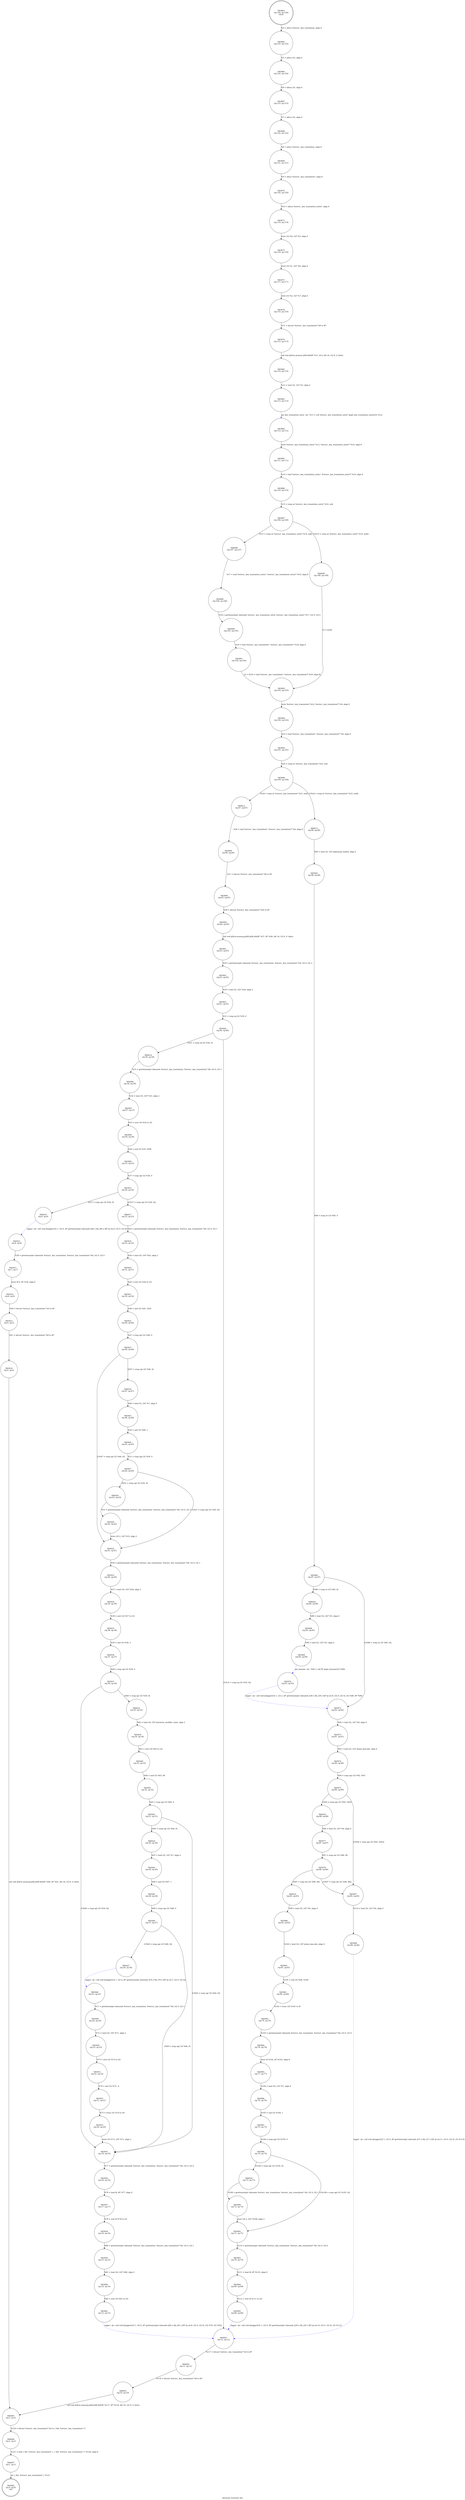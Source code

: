 digraph xkeymap_translate_key {
label="xkeymap_translate_key"
83862 [label="N83862\n(rp:0, ep:0)\nexit", shape="doublecircle"]
83863 [label="N83863\n(rp:126, ep:126)\nentry", shape="doublecircle"]
83863 -> 83865 [label="%4 = alloca %struct._key_translation, align 8"]
83865 [label="N83865\n(rp:125, ep:125)", shape="circle"]
83865 -> 83866 [label="%5 = alloca i32, align 4"]
83866 [label="N83866\n(rp:124, ep:124)", shape="circle"]
83866 -> 83867 [label="%6 = alloca i32, align 4"]
83867 [label="N83867\n(rp:123, ep:123)", shape="circle"]
83867 -> 83868 [label="%7 = alloca i32, align 4"]
83868 [label="N83868\n(rp:122, ep:122)", shape="circle"]
83868 -> 83869 [label="%8 = alloca %struct._key_translation, align 8"]
83869 [label="N83869\n(rp:121, ep:121)", shape="circle"]
83869 -> 83870 [label="%9 = alloca %struct._key_translation*, align 8"]
83870 [label="N83870\n(rp:120, ep:120)", shape="circle"]
83870 -> 83871 [label="%10 = alloca %struct._key_translation_entry*, align 8"]
83871 [label="N83871\n(rp:119, ep:119)", shape="circle"]
83871 -> 83873 [label="store i32 %0, i32* %5, align 4"]
83873 [label="N83873\n(rp:118, ep:118)", shape="circle"]
83873 -> 83875 [label="store i32 %1, i32* %6, align 4"]
83875 [label="N83875\n(rp:117, ep:117)", shape="circle"]
83875 -> 83878 [label="store i32 %2, i32* %7, align 4"]
83878 [label="N83878\n(rp:116, ep:116)", shape="circle"]
83878 -> 83879 [label="%11 = bitcast %struct._key_translation* %8 to i8*"]
83879 [label="N83879\n(rp:115, ep:115)", shape="circle"]
83879 -> 83882 [label="call void @llvm.memset.p0i8.i64(i8* %11, i8 0, i64 16, i32 8, i1 false)"]
83882 [label="N83882\n(rp:114, ep:114)", shape="circle"]
83882 -> 83883 [label="%12 = load i32, i32* %5, align 4"]
83883 [label="N83883\n(rp:113, ep:113)", shape="circle"]
83883 -> 83884 [label="get_key_translation_entry --@-- %13 = call %struct._key_translation_entry* @get_key_translation_entry(i32 %12)", style="dashed", color="blue"]
83884 [label="N83884\n(rp:112, ep:112)", shape="circle"]
83884 -> 83885 [label="store %struct._key_translation_entry* %13, %struct._key_translation_entry** %10, align 8"]
83885 [label="N83885\n(rp:111, ep:111)", shape="circle"]
83885 -> 83886 [label="%14 = load %struct._key_translation_entry*, %struct._key_translation_entry** %10, align 8"]
83886 [label="N83886\n(rp:110, ep:110)", shape="circle"]
83886 -> 83887 [label="%15 = icmp ne %struct._key_translation_entry* %14, null"]
83887 [label="N83887\n(rp:109, ep:109)", shape="circle"]
83887 -> 84008 [label="[%15 = icmp ne %struct._key_translation_entry* %14, null]"]
83887 -> 84009 [label="[!(%15 = icmp ne %struct._key_translation_entry* %14, null)]"]
83889 [label="N83889\n(rp:106, ep:106)", shape="circle"]
83889 -> 83890 [label="%18 = getelementptr inbounds %struct._key_translation_entry, %struct._key_translation_entry* %17, i32 0, i32 0"]
83890 [label="N83890\n(rp:105, ep:105)", shape="circle"]
83890 -> 83891 [label="%19 = load %struct._key_translation*, %struct._key_translation** %18, align 8"]
83891 [label="N83891\n(rp:104, ep:104)", shape="circle"]
83891 -> 83893 [label="22 = [%19 = load %struct._key_translation*, %struct._key_translation** %18, align 8]"]
83893 [label="N83893\n(rp:103, ep:103)", shape="circle"]
83893 -> 83894 [label="store %struct._key_translation* %22, %struct._key_translation** %9, align 8"]
83894 [label="N83894\n(rp:102, ep:102)", shape="circle"]
83894 -> 83895 [label="%23 = load %struct._key_translation*, %struct._key_translation** %9, align 8"]
83895 [label="N83895\n(rp:101, ep:101)", shape="circle"]
83895 -> 83896 [label="%24 = icmp ne %struct._key_translation* %23, null"]
83896 [label="N83896\n(rp:100, ep:100)", shape="circle"]
83896 -> 84012 [label="[%24 = icmp ne %struct._key_translation* %23, null]"]
83896 -> 84013 [label="[!(%24 = icmp ne %struct._key_translation* %23, null)]"]
83898 [label="N83898\n(rp:66, ep:66)", shape="circle"]
83898 -> 83899 [label="%27 = bitcast %struct._key_translation* %8 to i8*"]
83899 [label="N83899\n(rp:65, ep:65)", shape="circle"]
83899 -> 83900 [label="%28 = bitcast %struct._key_translation* %26 to i8*"]
83900 [label="N83900\n(rp:64, ep:64)", shape="circle"]
83900 -> 83901 [label="call void @llvm.memcpy.p0i8.p0i8.i64(i8* %27, i8* %28, i64 16, i32 8, i1 false)"]
83901 [label="N83901\n(rp:63, ep:63)", shape="circle"]
83901 -> 83902 [label="%29 = getelementptr inbounds %struct._key_translation, %struct._key_translation* %8, i32 0, i32 2"]
83902 [label="N83902\n(rp:62, ep:62)", shape="circle"]
83902 -> 83903 [label="%30 = load i32, i32* %29, align 4"]
83903 [label="N83903\n(rp:61, ep:61)", shape="circle"]
83903 -> 83904 [label="%31 = icmp eq i32 %30, 0"]
83904 [label="N83904\n(rp:60, ep:60)", shape="circle"]
83904 -> 84014 [label="[%31 = icmp eq i32 %30, 0]"]
83904 -> 84001 [label="[!(%31 = icmp eq i32 %30, 0)]"]
83906 [label="N83906\n(rp:58, ep:58)", shape="circle"]
83906 -> 83907 [label="%34 = load i16, i16* %33, align 2"]
83907 [label="N83907\n(rp:57, ep:57)", shape="circle"]
83907 -> 83908 [label="%35 = zext i16 %34 to i32"]
83908 [label="N83908\n(rp:56, ep:56)", shape="circle"]
83908 -> 83909 [label="%36 = and i32 %35, 2048"]
83909 [label="N83909\n(rp:55, ep:55)", shape="circle"]
83909 -> 83910 [label="%37 = icmp sgt i32 %36, 0"]
83910 [label="N83910\n(rp:54, ep:54)", shape="circle"]
83910 -> 84016 [label="[%37 = icmp sgt i32 %36, 0]"]
83910 -> 84017 [label="[!(%37 = icmp sgt i32 %36, 0)]"]
83912 [label="N83912\n(rp:8, ep:8)", shape="circle"]
83912 -> 83913 [label="%39 = getelementptr inbounds %struct._key_translation, %struct._key_translation* %8, i32 0, i32 0"]
83913 [label="N83913\n(rp:7, ep:7)", shape="circle"]
83913 -> 83914 [label="store i8 0, i8* %39, align 8"]
83914 [label="N83914\n(rp:6, ep:6)", shape="circle"]
83914 -> 83915 [label="%40 = bitcast %struct._key_translation* %4 to i8*"]
83915 [label="N83915\n(rp:5, ep:5)", shape="circle"]
83915 -> 83916 [label="%41 = bitcast %struct._key_translation* %8 to i8*"]
83916 [label="N83916\n(rp:4, ep:4)", shape="circle"]
83916 -> 84005 [label="call void @llvm.memcpy.p0i8.p0i8.i64(i8* %40, i8* %41, i64 16, i32 8, i1 false)"]
83919 [label="N83919\n(rp:52, ep:52)", shape="circle"]
83919 -> 83920 [label="%44 = load i16, i16* %43, align 2"]
83920 [label="N83920\n(rp:51, ep:51)", shape="circle"]
83920 -> 83921 [label="%45 = zext i16 %44 to i32"]
83921 [label="N83921\n(rp:50, ep:50)", shape="circle"]
83921 -> 83922 [label="%46 = and i32 %45, 1024"]
83922 [label="N83922\n(rp:49, ep:49)", shape="circle"]
83922 -> 83923 [label="%47 = icmp sgt i32 %46, 0"]
83923 [label="N83923\n(rp:48, ep:48)", shape="circle"]
83923 -> 84018 [label="[%47 = icmp sgt i32 %46, 0]"]
83923 -> 83932 [label="[!(%47 = icmp sgt i32 %46, 0)]"]
83925 [label="N83925\n(rp:46, ep:46)", shape="circle"]
83925 -> 83926 [label="%50 = and i32 %49, 1"]
83926 [label="N83926\n(rp:45, ep:45)", shape="circle"]
83926 -> 83927 [label="%51 = icmp ugt i32 %50, 0"]
83927 [label="N83927\n(rp:44, ep:44)", shape="circle"]
83927 -> 84020 [label="[%51 = icmp ugt i32 %50, 0]"]
83927 -> 83932 [label="[!(%51 = icmp ugt i32 %50, 0)]"]
83929 [label="N83929\n(rp:42, ep:42)", shape="circle"]
83929 -> 83932 [label="store i16 2, i16* %53, align 2"]
83932 [label="N83932\n(rp:41, ep:41)", shape="circle"]
83932 -> 83933 [label="%56 = getelementptr inbounds %struct._key_translation, %struct._key_translation* %8, i32 0, i32 1"]
83933 [label="N83933\n(rp:40, ep:40)", shape="circle"]
83933 -> 83934 [label="%57 = load i16, i16* %56, align 2"]
83934 [label="N83934\n(rp:39, ep:39)", shape="circle"]
83934 -> 83935 [label="%58 = zext i16 %57 to i32"]
83935 [label="N83935\n(rp:38, ep:38)", shape="circle"]
83935 -> 83936 [label="%59 = and i32 %58, 3"]
83936 [label="N83936\n(rp:37, ep:37)", shape="circle"]
83936 -> 83937 [label="%60 = icmp sgt i32 %59, 0"]
83937 [label="N83937\n(rp:36, ep:36)", shape="circle"]
83937 -> 84022 [label="[%60 = icmp sgt i32 %59, 0]"]
83937 -> 83955 [label="[!(%60 = icmp sgt i32 %59, 0)]"]
83939 [label="N83939\n(rp:34, ep:34)", shape="circle"]
83939 -> 83940 [label="%63 = zext i16 %62 to i32"]
83940 [label="N83940\n(rp:33, ep:33)", shape="circle"]
83940 -> 83941 [label="%64 = and i32 %63, 48"]
83941 [label="N83941\n(rp:32, ep:32)", shape="circle"]
83941 -> 83942 [label="%65 = icmp sgt i32 %64, 0"]
83942 [label="N83942\n(rp:31, ep:31)", shape="circle"]
83942 -> 84024 [label="[%65 = icmp sgt i32 %64, 0]"]
83942 -> 83955 [label="[!(%65 = icmp sgt i32 %64, 0)]"]
83944 [label="N83944\n(rp:29, ep:29)", shape="circle"]
83944 -> 83945 [label="%68 = and i32 %67, 1"]
83945 [label="N83945\n(rp:28, ep:28)", shape="circle"]
83945 -> 83946 [label="%69 = icmp ugt i32 %68, 0"]
83946 [label="N83946\n(rp:27, ep:27)", shape="circle"]
83946 -> 84027 [label="[!(%69 = icmp ugt i32 %68, 0)]"]
83946 -> 83955 [label="[%69 = icmp ugt i32 %68, 0]"]
83948 [label="N83948\n(rp:25, ep:25)", shape="circle"]
83948 -> 83949 [label="%71 = getelementptr inbounds %struct._key_translation, %struct._key_translation* %8, i32 0, i32 1"]
83949 [label="N83949\n(rp:24, ep:24)", shape="circle"]
83949 -> 83950 [label="%72 = load i16, i16* %71, align 2"]
83950 [label="N83950\n(rp:23, ep:23)", shape="circle"]
83950 -> 83951 [label="%73 = zext i16 %72 to i32"]
83951 [label="N83951\n(rp:22, ep:22)", shape="circle"]
83951 -> 83952 [label="%74 = and i32 %73, -4"]
83952 [label="N83952\n(rp:21, ep:21)", shape="circle"]
83952 -> 83953 [label="%75 = trunc i32 %74 to i16"]
83953 [label="N83953\n(rp:20, ep:20)", shape="circle"]
83953 -> 83955 [label="store i16 %75, i16* %71, align 2"]
83955 [label="N83955\n(rp:19, ep:19)", shape="circle"]
83955 -> 83956 [label="%77 = getelementptr inbounds %struct._key_translation, %struct._key_translation* %8, i32 0, i32 0"]
83956 [label="N83956\n(rp:18, ep:18)", shape="circle"]
83956 -> 83957 [label="%78 = load i8, i8* %77, align 8"]
83957 [label="N83957\n(rp:17, ep:17)", shape="circle"]
83957 -> 83958 [label="%79 = zext i8 %78 to i32"]
83958 [label="N83958\n(rp:16, ep:16)", shape="circle"]
83958 -> 83959 [label="%80 = getelementptr inbounds %struct._key_translation, %struct._key_translation* %8, i32 0, i32 1"]
83959 [label="N83959\n(rp:15, ep:15)", shape="circle"]
83959 -> 83960 [label="%81 = load i16, i16* %80, align 2"]
83960 [label="N83960\n(rp:14, ep:14)", shape="circle"]
83960 -> 83961 [label="%82 = zext i16 %81 to i32"]
83961 [label="N83961\n(rp:13, ep:13)", shape="circle"]
83961 -> 84001 [label="logger --@-- call void @logger(i32 1, i32 0, i8* getelementptr inbounds ([83 x i8], [83 x i8]* @.str.8, i32 0, i32 0), i32 %79, i32 %82)", style="dashed", color="blue"]
83965 [label="N83965\n(rp:98, ep:98)", shape="circle"]
83965 -> 83966 [label="%86 = icmp ne i32 %85, 0"]
83966 [label="N83966\n(rp:97, ep:97)", shape="circle"]
83966 -> 84028 [label="[%86 = icmp ne i32 %85, 0]"]
83966 -> 83972 [label="[!(%86 = icmp ne i32 %85, 0)]"]
83968 [label="N83968\n(rp:95, ep:95)", shape="circle"]
83968 -> 83969 [label="%89 = load i32, i32* %5, align 4"]
83969 [label="N83969\n(rp:94, ep:94)", shape="circle"]
83969 -> 83970 [label="get_ksname --@-- %90 = call i8* @get_ksname(i32 %89)", style="dashed", color="blue"]
83970 [label="N83970\n(rp:93, ep:93)", shape="circle"]
83970 -> 83972 [label="logger --@-- call void @logger(i32 1, i32 2, i8* getelementptr inbounds ([38 x i8], [38 x i8]* @.str.9, i32 0, i32 0), i32 %88, i8* %90)", style="dashed", color="blue"]
83972 [label="N83972\n(rp:92, ep:92)", shape="circle"]
83972 -> 83973 [label="%92 = load i32, i32* %6, align 4"]
83973 [label="N83973\n(rp:91, ep:91)", shape="circle"]
83973 -> 83974 [label="%93 = load i32, i32* @min_keycode, align 4"]
83974 [label="N83974\n(rp:90, ep:90)", shape="circle"]
83974 -> 83975 [label="%94 = icmp sge i32 %92, %93"]
83975 [label="N83975\n(rp:89, ep:89)", shape="circle"]
83975 -> 84030 [label="[%94 = icmp sge i32 %92, %93]"]
83975 -> 83997 [label="[!(%94 = icmp sge i32 %92, %93)]"]
83977 [label="N83977\n(rp:87, ep:87)", shape="circle"]
83977 -> 83978 [label="%97 = icmp ule i32 %96, 96"]
83978 [label="N83978\n(rp:86, ep:86)", shape="circle"]
83978 -> 84032 [label="[%97 = icmp ule i32 %96, 96]"]
83978 -> 83997 [label="[!(%97 = icmp ule i32 %96, 96)]"]
83980 [label="N83980\n(rp:82, ep:82)", shape="circle"]
83980 -> 83981 [label="%100 = load i32, i32* @min_keycode, align 4"]
83981 [label="N83981\n(rp:81, ep:81)", shape="circle"]
83981 -> 83982 [label="%101 = sub i32 %99, %100"]
83982 [label="N83982\n(rp:80, ep:80)", shape="circle"]
83982 -> 83983 [label="%102 = trunc i32 %101 to i8"]
83983 [label="N83983\n(rp:79, ep:79)", shape="circle"]
83983 -> 83984 [label="%103 = getelementptr inbounds %struct._key_translation, %struct._key_translation* %8, i32 0, i32 0"]
83984 [label="N83984\n(rp:78, ep:78)", shape="circle"]
83984 -> 83985 [label="store i8 %102, i8* %103, align 8"]
83985 [label="N83985\n(rp:77, ep:77)", shape="circle"]
83985 -> 83986 [label="%104 = load i32, i32* %7, align 4"]
83986 [label="N83986\n(rp:76, ep:76)", shape="circle"]
83986 -> 83987 [label="%105 = and i32 %104, 1"]
83987 [label="N83987\n(rp:75, ep:75)", shape="circle"]
83987 -> 83988 [label="%106 = icmp ugt i32 %105, 0"]
83988 [label="N83988\n(rp:74, ep:74)", shape="circle"]
83988 -> 84034 [label="[%106 = icmp ugt i32 %105, 0]"]
83988 -> 83992 [label="[!(%106 = icmp ugt i32 %105, 0)]"]
83990 [label="N83990\n(rp:72, ep:72)", shape="circle"]
83990 -> 83992 [label="store i16 2, i16* %108, align 2"]
83992 [label="N83992\n(rp:71, ep:71)", shape="circle"]
83992 -> 83993 [label="%110 = getelementptr inbounds %struct._key_translation, %struct._key_translation* %8, i32 0, i32 0"]
83993 [label="N83993\n(rp:70, ep:70)", shape="circle"]
83993 -> 83994 [label="%111 = load i8, i8* %110, align 8"]
83994 [label="N83994\n(rp:69, ep:69)", shape="circle"]
83994 -> 83995 [label="%112 = zext i8 %111 to i32"]
83995 [label="N83995\n(rp:68, ep:68)", shape="circle"]
83995 -> 84001 [label="logger --@-- call void @logger(i32 1, i32 0, i8* getelementptr inbounds ([30 x i8], [30 x i8]* @.str.10, i32 0, i32 0), i32 %112)", style="dashed", color="blue"]
83997 [label="N83997\n(rp:85, ep:85)", shape="circle"]
83997 -> 83998 [label="%114 = load i32, i32* %6, align 4"]
83998 [label="N83998\n(rp:84, ep:84)", shape="circle"]
83998 -> 84001 [label="logger --@-- call void @logger(i32 1, i32 0, i8* getelementptr inbounds ([37 x i8], [37 x i8]* @.str.11, i32 0, i32 0), i32 %114)", style="dashed", color="blue"]
84001 [label="N84001\n(rp:12, ep:12)", shape="circle"]
84001 -> 84002 [label="%117 = bitcast %struct._key_translation* %4 to i8*"]
84002 [label="N84002\n(rp:11, ep:11)", shape="circle"]
84002 -> 84003 [label="%118 = bitcast %struct._key_translation* %8 to i8*"]
84003 [label="N84003\n(rp:10, ep:10)", shape="circle"]
84003 -> 84005 [label="call void @llvm.memcpy.p0i8.p0i8.i64(i8* %117, i8* %118, i64 16, i32 8, i1 false)"]
84005 [label="N84005\n(rp:3, ep:3)", shape="circle"]
84005 -> 84006 [label="%120 = bitcast %struct._key_translation* %4 to { i64, %struct._key_translation* }*"]
84006 [label="N84006\n(rp:2, ep:2)", shape="circle"]
84006 -> 84007 [label="%121 = load { i64, %struct._key_translation* }, { i64, %struct._key_translation* }* %120, align 8"]
84007 [label="N84007\n(rp:1, ep:1)", shape="circle"]
84007 -> 83862 [label="ret { i64, %struct._key_translation* } %121"]
84008 [label="N84008\n(rp:107, ep:107)", shape="circle"]
84008 -> 83889 [label="%17 = load %struct._key_translation_entry*, %struct._key_translation_entry** %10, align 8"]
84009 [label="N84009\n(rp:108, ep:108)", shape="circle"]
84009 -> 83893 [label="22 = [null]"]
84012 [label="N84012\n(rp:67, ep:67)", shape="circle"]
84012 -> 83898 [label="%26 = load %struct._key_translation*, %struct._key_translation** %9, align 8"]
84013 [label="N84013\n(rp:99, ep:99)", shape="circle"]
84013 -> 83965 [label="%85 = load i32, i32* @keymap_loaded, align 4"]
84014 [label="N84014\n(rp:59, ep:59)", shape="circle"]
84014 -> 83906 [label="%33 = getelementptr inbounds %struct._key_translation, %struct._key_translation* %8, i32 0, i32 1"]
84016 [label="N84016\n(rp:9, ep:9)", shape="circle"]
84016 -> 83912 [label="logger --@-- call void @logger(i32 1, i32 0, i8* getelementptr inbounds ([40 x i8], [40 x i8]* @.str.6, i32 0, i32 0))", style="dashed", color="blue"]
84017 [label="N84017\n(rp:53, ep:53)", shape="circle"]
84017 -> 83919 [label="%43 = getelementptr inbounds %struct._key_translation, %struct._key_translation* %8, i32 0, i32 1"]
84018 [label="N84018\n(rp:47, ep:47)", shape="circle"]
84018 -> 83925 [label="%49 = load i32, i32* %7, align 4"]
84020 [label="N84020\n(rp:43, ep:43)", shape="circle"]
84020 -> 83929 [label="%53 = getelementptr inbounds %struct._key_translation, %struct._key_translation* %8, i32 0, i32 1"]
84022 [label="N84022\n(rp:35, ep:35)", shape="circle"]
84022 -> 83939 [label="%62 = load i16, i16* @remote_modifier_state, align 2"]
84024 [label="N84024\n(rp:30, ep:30)", shape="circle"]
84024 -> 83944 [label="%67 = load i32, i32* %7, align 4"]
84027 [label="N84027\n(rp:26, ep:26)", shape="circle"]
84027 -> 83948 [label="logger --@-- call void @logger(i32 1, i32 0, i8* getelementptr inbounds ([76 x i8], [76 x i8]* @.str.7, i32 0, i32 0))", style="dashed", color="blue"]
84028 [label="N84028\n(rp:96, ep:96)", shape="circle"]
84028 -> 83968 [label="%88 = load i32, i32* %5, align 4"]
84030 [label="N84030\n(rp:88, ep:88)", shape="circle"]
84030 -> 83977 [label="%96 = load i32, i32* %6, align 4"]
84032 [label="N84032\n(rp:83, ep:83)", shape="circle"]
84032 -> 83980 [label="%99 = load i32, i32* %6, align 4"]
84034 [label="N84034\n(rp:73, ep:73)", shape="circle"]
84034 -> 83990 [label="%108 = getelementptr inbounds %struct._key_translation, %struct._key_translation* %8, i32 0, i32 1"]
}
